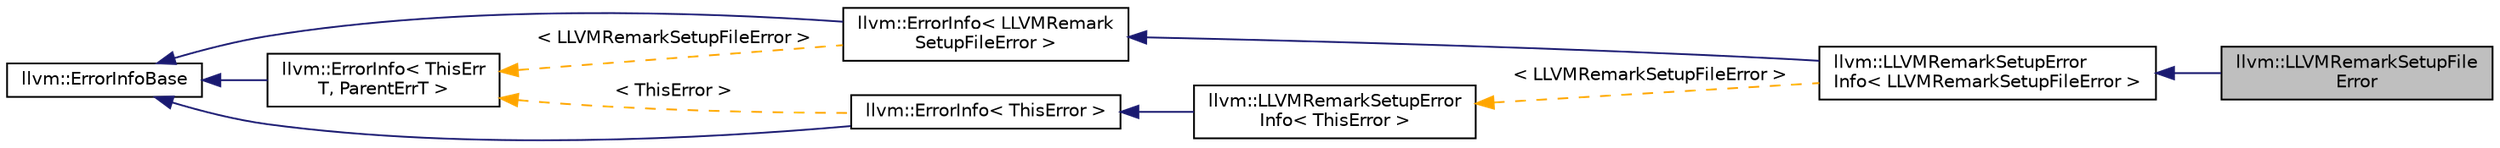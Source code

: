 digraph "llvm::LLVMRemarkSetupFileError"
{
 // LATEX_PDF_SIZE
  bgcolor="transparent";
  edge [fontname="Helvetica",fontsize="10",labelfontname="Helvetica",labelfontsize="10"];
  node [fontname="Helvetica",fontsize="10",shape=record];
  rankdir="LR";
  Node1 [label="llvm::LLVMRemarkSetupFile\lError",height=0.2,width=0.4,color="black", fillcolor="grey75", style="filled", fontcolor="black",tooltip=" "];
  Node2 -> Node1 [dir="back",color="midnightblue",fontsize="10",style="solid",fontname="Helvetica"];
  Node2 [label="llvm::LLVMRemarkSetupError\lInfo\< LLVMRemarkSetupFileError \>",height=0.2,width=0.4,color="black",URL="$structllvm_1_1LLVMRemarkSetupErrorInfo.html",tooltip=" "];
  Node3 -> Node2 [dir="back",color="midnightblue",fontsize="10",style="solid",fontname="Helvetica"];
  Node3 [label="llvm::ErrorInfo\< LLVMRemark\lSetupFileError \>",height=0.2,width=0.4,color="black",URL="$classllvm_1_1ErrorInfo.html",tooltip=" "];
  Node4 -> Node3 [dir="back",color="midnightblue",fontsize="10",style="solid",fontname="Helvetica"];
  Node4 [label="llvm::ErrorInfoBase",height=0.2,width=0.4,color="black",URL="$classllvm_1_1ErrorInfoBase.html",tooltip="Base class for error info classes."];
  Node5 -> Node3 [dir="back",color="orange",fontsize="10",style="dashed",label=" \< LLVMRemarkSetupFileError \>" ,fontname="Helvetica"];
  Node5 [label="llvm::ErrorInfo\< ThisErr\lT, ParentErrT \>",height=0.2,width=0.4,color="black",URL="$classllvm_1_1ErrorInfo.html",tooltip="Base class for user error types."];
  Node4 -> Node5 [dir="back",color="midnightblue",fontsize="10",style="solid",fontname="Helvetica"];
  Node6 -> Node2 [dir="back",color="orange",fontsize="10",style="dashed",label=" \< LLVMRemarkSetupFileError \>" ,fontname="Helvetica"];
  Node6 [label="llvm::LLVMRemarkSetupError\lInfo\< ThisError \>",height=0.2,width=0.4,color="black",URL="$structllvm_1_1LLVMRemarkSetupErrorInfo.html",tooltip=" "];
  Node7 -> Node6 [dir="back",color="midnightblue",fontsize="10",style="solid",fontname="Helvetica"];
  Node7 [label="llvm::ErrorInfo\< ThisError \>",height=0.2,width=0.4,color="black",URL="$classllvm_1_1ErrorInfo.html",tooltip=" "];
  Node4 -> Node7 [dir="back",color="midnightblue",fontsize="10",style="solid",fontname="Helvetica"];
  Node5 -> Node7 [dir="back",color="orange",fontsize="10",style="dashed",label=" \< ThisError \>" ,fontname="Helvetica"];
}
